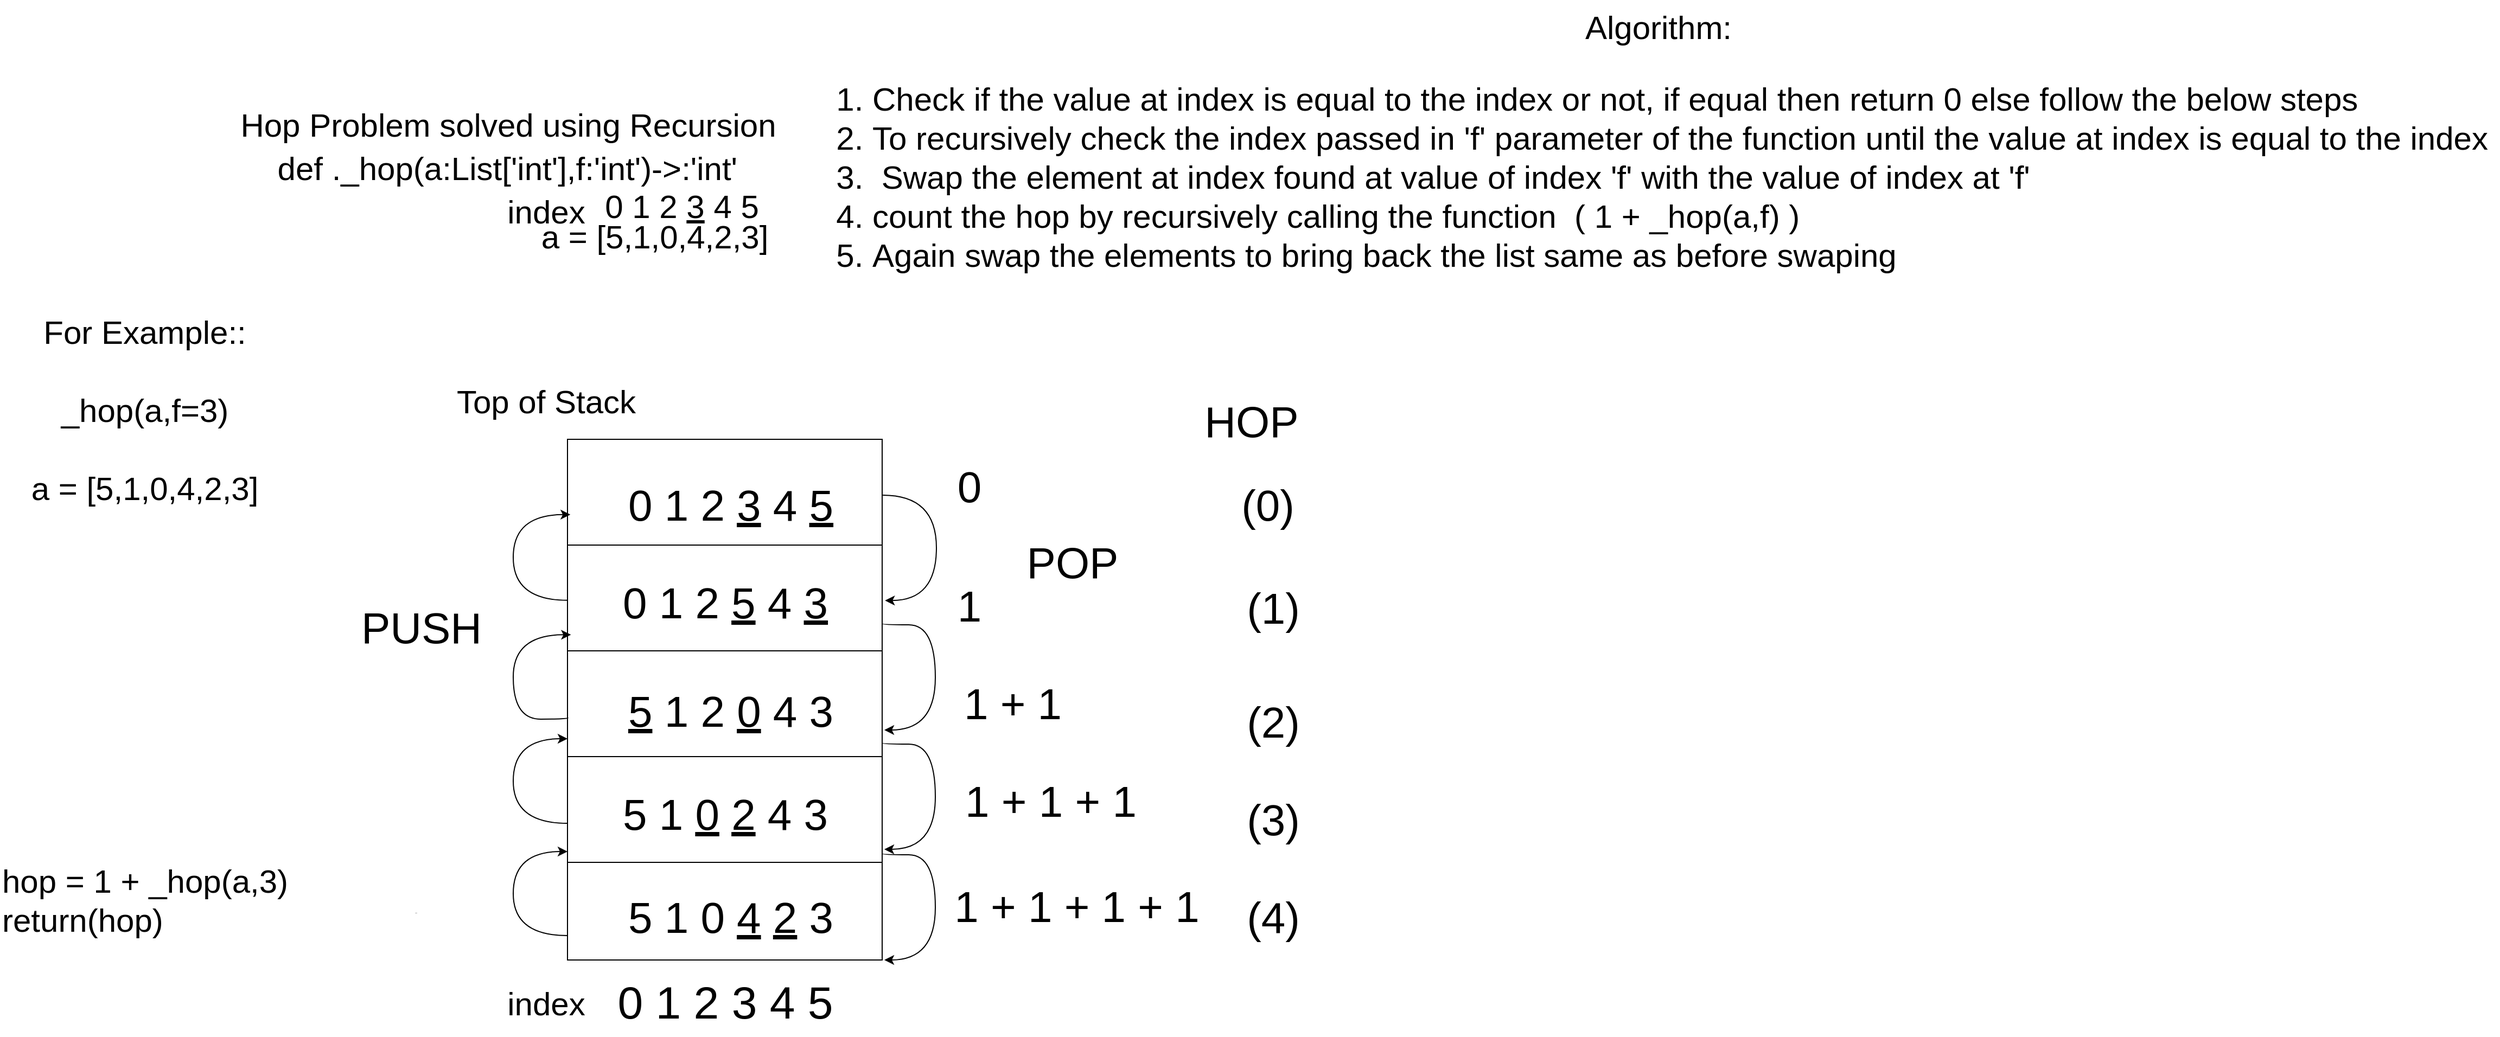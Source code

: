 <mxfile version="23.1.1" type="device">
  <diagram name="Page-1" id="Z6jynxu88uH2bzuVWWKW">
    <mxGraphModel dx="2577" dy="2052" grid="1" gridSize="10" guides="1" tooltips="1" connect="1" arrows="1" fold="1" page="1" pageScale="1" pageWidth="827" pageHeight="1169" math="0" shadow="0">
      <root>
        <mxCell id="0" />
        <mxCell id="1" parent="0" />
        <mxCell id="k96tjlZMluWmBw-avZZF-1" value="Hop Problem solved using Recursion&lt;br style=&quot;font-size: 30px;&quot;&gt;" style="text;html=1;align=center;verticalAlign=middle;resizable=0;points=[];autosize=1;strokeColor=none;fillColor=none;fontSize=30;" parent="1" vertex="1">
          <mxGeometry x="-495" y="-45" width="520" height="50" as="geometry" />
        </mxCell>
        <mxCell id="k96tjlZMluWmBw-avZZF-2" value="&lt;font style=&quot;font-size: 30px;&quot;&gt;&amp;nbsp;def ._hop(a:List[&#39;int&#39;],f:&#39;int&#39;)-&amp;gt;:&#39;int&#39;&lt;/font&gt;" style="text;html=1;align=center;verticalAlign=middle;resizable=0;points=[];autosize=1;strokeColor=none;fillColor=none;fontSize=30;" parent="1" vertex="1">
          <mxGeometry x="-470" y="-5" width="460" height="50" as="geometry" />
        </mxCell>
        <mxCell id="k96tjlZMluWmBw-avZZF-3" value="" style="rounded=0;whiteSpace=wrap;html=1;" parent="1" vertex="1">
          <mxGeometry x="-180" y="270" width="290" height="390" as="geometry" />
        </mxCell>
        <mxCell id="k96tjlZMluWmBw-avZZF-4" value="" style="endArrow=none;html=1;rounded=0;exitX=0;exitY=0.5;exitDx=0;exitDy=0;entryX=1;entryY=0.5;entryDx=0;entryDy=0;" parent="1" source="k96tjlZMluWmBw-avZZF-3" target="k96tjlZMluWmBw-avZZF-3" edge="1">
          <mxGeometry width="50" height="50" relative="1" as="geometry">
            <mxPoint x="20" y="300" as="sourcePoint" />
            <mxPoint x="70" y="250" as="targetPoint" />
          </mxGeometry>
        </mxCell>
        <mxCell id="k96tjlZMluWmBw-avZZF-7" value="" style="endArrow=none;html=1;rounded=0;exitX=0;exitY=0.75;exitDx=0;exitDy=0;entryX=1;entryY=0.75;entryDx=0;entryDy=0;" parent="1" source="k96tjlZMluWmBw-avZZF-3" target="k96tjlZMluWmBw-avZZF-3" edge="1">
          <mxGeometry width="50" height="50" relative="1" as="geometry">
            <mxPoint x="20" y="300" as="sourcePoint" />
            <mxPoint x="70" y="250" as="targetPoint" />
          </mxGeometry>
        </mxCell>
        <mxCell id="k96tjlZMluWmBw-avZZF-8" value="a = [5,1,0,4,2,3]" style="text;html=1;align=center;verticalAlign=middle;resizable=0;points=[];autosize=1;strokeColor=none;fillColor=none;fontSize=30;" parent="1" vertex="1">
          <mxGeometry x="-215" y="58" width="230" height="50" as="geometry" />
        </mxCell>
        <mxCell id="k96tjlZMluWmBw-avZZF-9" value="0 1 2 &lt;u style=&quot;font-size: 30px;&quot;&gt;3&lt;/u&gt; 4 5" style="text;html=1;align=center;verticalAlign=middle;resizable=0;points=[];autosize=1;strokeColor=none;fillColor=none;fontSize=30;" parent="1" vertex="1">
          <mxGeometry x="-160" y="30" width="170" height="50" as="geometry" />
        </mxCell>
        <mxCell id="k96tjlZMluWmBw-avZZF-10" value="index" style="text;html=1;align=center;verticalAlign=middle;resizable=0;points=[];autosize=1;strokeColor=none;fillColor=none;fontSize=30;" parent="1" vertex="1">
          <mxGeometry x="-250" y="35" width="100" height="50" as="geometry" />
        </mxCell>
        <mxCell id="k96tjlZMluWmBw-avZZF-12" value="" style="endArrow=none;html=1;rounded=0;exitX=0;exitY=0.25;exitDx=0;exitDy=0;entryX=1;entryY=0.25;entryDx=0;entryDy=0;" parent="1" source="k96tjlZMluWmBw-avZZF-3" target="k96tjlZMluWmBw-avZZF-3" edge="1">
          <mxGeometry width="50" height="50" relative="1" as="geometry">
            <mxPoint x="-270" y="200" as="sourcePoint" />
            <mxPoint x="-120" y="200" as="targetPoint" />
          </mxGeometry>
        </mxCell>
        <mxCell id="k96tjlZMluWmBw-avZZF-14" value="&lt;div style=&quot;font-size: 30px;&quot;&gt;&lt;font style=&quot;font-size: 30px;&quot;&gt;Algorithm:&lt;/font&gt;&lt;/div&gt;&lt;ol style=&quot;font-size: 30px;&quot;&gt;&lt;li style=&quot;text-align: left; font-size: 30px;&quot;&gt;&lt;font style=&quot;font-size: 30px;&quot;&gt;Check if the value at index is equal to the index or not, if equal then return 0 else follow the below steps&lt;/font&gt;&lt;/li&gt;&lt;li style=&quot;text-align: left; font-size: 30px;&quot;&gt;&lt;font style=&quot;font-size: 30px;&quot;&gt;To recursively check the index passed in &#39;f&#39; parameter of the function&amp;nbsp;&lt;/font&gt;until the value at index is equal to the index&lt;/li&gt;&lt;li style=&quot;text-align: left; font-size: 30px;&quot;&gt;&lt;font style=&quot;font-size: 30px;&quot;&gt;&amp;nbsp;Swap the element at index found at value of index &#39;f&#39; with the value of index at &#39;f&#39;&lt;/font&gt;&lt;/li&gt;&lt;li style=&quot;text-align: left; font-size: 30px;&quot;&gt;&lt;font style=&quot;font-size: 30px;&quot;&gt;count the hop by recursively calling the function&amp;nbsp; ( 1 + _hop(a,f) )&lt;/font&gt;&lt;/li&gt;&lt;li style=&quot;text-align: left; font-size: 30px;&quot;&gt;&lt;font style=&quot;font-size: 30px;&quot;&gt;Again swap the elements to bring back the list same as before swaping&lt;/font&gt;&lt;/li&gt;&lt;/ol&gt;" style="text;html=1;align=center;verticalAlign=middle;resizable=0;points=[];autosize=1;strokeColor=none;fillColor=none;fontSize=30;" parent="1" vertex="1">
          <mxGeometry x="50" y="-135" width="1550" height="290" as="geometry" />
        </mxCell>
        <mxCell id="k96tjlZMluWmBw-avZZF-17" value="&lt;font style=&quot;font-size: 30px;&quot;&gt;For Example::&lt;br style=&quot;font-size: 30px;&quot;&gt;&lt;br style=&quot;font-size: 30px;&quot;&gt;_hop(a,f=3)&lt;br style=&quot;font-size: 30px;&quot;&gt;&lt;br style=&quot;font-size: 30px;&quot;&gt;a = [5,1,0,4,2,3]&lt;/font&gt;" style="text;html=1;align=center;verticalAlign=middle;resizable=0;points=[];autosize=1;strokeColor=none;fillColor=none;strokeWidth=1;fontSize=30;" parent="1" vertex="1">
          <mxGeometry x="-685" y="148" width="230" height="190" as="geometry" />
        </mxCell>
        <mxCell id="k96tjlZMluWmBw-avZZF-18" value="hop = 1 + _hop(a,3)&#xa;return(hop)&#xa;" style="text;align=left;verticalAlign=middle;resizable=0;points=[];autosize=1;strokeColor=none;fillColor=none;fontSize=30;" parent="1" vertex="1">
          <mxGeometry x="-703" y="665" width="290" height="90" as="geometry" />
        </mxCell>
        <mxCell id="k96tjlZMluWmBw-avZZF-23" value="" style="rounded=0;whiteSpace=wrap;html=1;" parent="1" vertex="1">
          <mxGeometry x="-180" y="660" width="290" height="90" as="geometry" />
        </mxCell>
        <mxCell id="k96tjlZMluWmBw-avZZF-27" value="" style="endArrow=classic;html=1;rounded=0;edgeStyle=orthogonalEdgeStyle;exitX=0;exitY=0.75;exitDx=0;exitDy=0;curved=1;" parent="1" source="k96tjlZMluWmBw-avZZF-23" edge="1">
          <mxGeometry width="50" height="50" relative="1" as="geometry">
            <mxPoint x="-263" y="797" as="sourcePoint" />
            <mxPoint x="-180" y="650" as="targetPoint" />
            <Array as="points">
              <mxPoint x="-230" y="728" />
              <mxPoint x="-230" y="650" />
            </Array>
          </mxGeometry>
        </mxCell>
        <mxCell id="k96tjlZMluWmBw-avZZF-28" value="&lt;font style=&quot;font-size: 42px;&quot;&gt;0 1 2 3 4 5&lt;/font&gt;" style="text;html=1;align=center;verticalAlign=middle;resizable=0;points=[];autosize=1;strokeColor=none;fillColor=none;strokeWidth=8;" parent="1" vertex="1">
          <mxGeometry x="-145" y="760" width="220" height="60" as="geometry" />
        </mxCell>
        <mxCell id="k96tjlZMluWmBw-avZZF-29" value="" style="endArrow=classic;html=1;rounded=0;edgeStyle=orthogonalEdgeStyle;exitX=0;exitY=0.75;exitDx=0;exitDy=0;curved=1;" parent="1" edge="1">
          <mxGeometry width="50" height="50" relative="1" as="geometry">
            <mxPoint x="-180" y="624" as="sourcePoint" />
            <mxPoint x="-180" y="546" as="targetPoint" />
            <Array as="points">
              <mxPoint x="-230" y="624" />
              <mxPoint x="-230" y="546" />
            </Array>
          </mxGeometry>
        </mxCell>
        <mxCell id="k96tjlZMluWmBw-avZZF-30" value="" style="endArrow=classic;html=1;rounded=0;edgeStyle=orthogonalEdgeStyle;exitX=0.004;exitY=0.637;exitDx=0;exitDy=0;curved=1;exitPerimeter=0;entryX=0.009;entryY=0.178;entryDx=0;entryDy=0;entryPerimeter=0;" parent="1" target="k96tjlZMluWmBw-avZZF-3" edge="1">
          <mxGeometry width="50" height="50" relative="1" as="geometry">
            <mxPoint x="-180.0" y="418.43" as="sourcePoint" />
            <mxPoint x="-186.16" y="340" as="targetPoint" />
            <Array as="points">
              <mxPoint x="-230" y="418" />
              <mxPoint x="-230" y="339" />
            </Array>
          </mxGeometry>
        </mxCell>
        <mxCell id="k96tjlZMluWmBw-avZZF-31" value="" style="endArrow=classic;html=1;rounded=0;edgeStyle=orthogonalEdgeStyle;exitX=0.002;exitY=0.658;exitDx=0;exitDy=0;curved=1;exitPerimeter=0;entryX=0.011;entryY=0.462;entryDx=0;entryDy=0;entryPerimeter=0;" parent="1" source="k96tjlZMluWmBw-avZZF-3" target="k96tjlZMluWmBw-avZZF-3" edge="1">
          <mxGeometry width="50" height="50" relative="1" as="geometry">
            <mxPoint x="-169" y="528" as="sourcePoint" />
            <mxPoint x="-175" y="450" as="targetPoint" />
            <Array as="points">
              <mxPoint x="-179" y="528" />
              <mxPoint x="-230" y="528" />
              <mxPoint x="-230" y="450" />
            </Array>
          </mxGeometry>
        </mxCell>
        <mxCell id="k96tjlZMluWmBw-avZZF-32" value="&lt;span style=&quot;font-size: 40px;&quot;&gt;5 1 0 &lt;u&gt;4&lt;/u&gt; &lt;u&gt;2&lt;/u&gt; 3&lt;/span&gt;" style="text;html=1;align=center;verticalAlign=middle;resizable=0;points=[];autosize=1;strokeColor=none;fillColor=none;" parent="1" vertex="1">
          <mxGeometry x="-135" y="680" width="210" height="60" as="geometry" />
        </mxCell>
        <mxCell id="k96tjlZMluWmBw-avZZF-34" value="&lt;span style=&quot;font-size: 40px;&quot;&gt;5 1 &lt;u&gt;0&lt;/u&gt; &lt;u&gt;2&lt;/u&gt; 4 3&lt;/span&gt;" style="text;html=1;align=center;verticalAlign=middle;resizable=0;points=[];autosize=1;strokeColor=none;fillColor=none;" parent="1" vertex="1">
          <mxGeometry x="-140" y="585" width="210" height="60" as="geometry" />
        </mxCell>
        <mxCell id="k96tjlZMluWmBw-avZZF-35" value="&lt;span style=&quot;font-size: 40px;&quot;&gt;&lt;u&gt;5&lt;/u&gt; 1 2 &lt;u&gt;0&lt;/u&gt;&amp;nbsp;4&amp;nbsp;3&lt;/span&gt;" style="text;html=1;align=center;verticalAlign=middle;resizable=0;points=[];autosize=1;strokeColor=none;fillColor=none;" parent="1" vertex="1">
          <mxGeometry x="-135" y="490" width="210" height="60" as="geometry" />
        </mxCell>
        <mxCell id="k96tjlZMluWmBw-avZZF-36" value="&lt;span style=&quot;font-size: 40px;&quot;&gt;0 1 2 &lt;u&gt;5&lt;/u&gt; 4 &lt;u&gt;3&lt;/u&gt;&lt;/span&gt;" style="text;html=1;align=center;verticalAlign=middle;resizable=0;points=[];autosize=1;strokeColor=none;fillColor=none;" parent="1" vertex="1">
          <mxGeometry x="-140" y="390" width="210" height="60" as="geometry" />
        </mxCell>
        <mxCell id="k96tjlZMluWmBw-avZZF-38" value="&lt;span style=&quot;font-size: 40px;&quot;&gt;0 1 2 &lt;u&gt;3&lt;/u&gt;&amp;nbsp;4 &lt;u&gt;5&lt;/u&gt;&lt;/span&gt;" style="text;html=1;align=center;verticalAlign=middle;resizable=0;points=[];autosize=1;strokeColor=none;fillColor=none;" parent="1" vertex="1">
          <mxGeometry x="-135" y="300" width="210" height="60" as="geometry" />
        </mxCell>
        <mxCell id="k96tjlZMluWmBw-avZZF-41" value="" style="endArrow=classic;html=1;rounded=0;edgeStyle=orthogonalEdgeStyle;exitX=1.002;exitY=0.132;exitDx=0;exitDy=0;curved=1;exitPerimeter=0;entryX=1.009;entryY=0.381;entryDx=0;entryDy=0;entryPerimeter=0;" parent="1" source="k96tjlZMluWmBw-avZZF-3" target="k96tjlZMluWmBw-avZZF-3" edge="1">
          <mxGeometry width="50" height="50" relative="1" as="geometry">
            <mxPoint x="190.01" y="340" as="sourcePoint" />
            <mxPoint x="196.17" y="418.43" as="targetPoint" />
            <Array as="points">
              <mxPoint x="160" y="322" />
              <mxPoint x="160" y="419" />
            </Array>
          </mxGeometry>
        </mxCell>
        <mxCell id="k96tjlZMluWmBw-avZZF-42" value="" style="endArrow=classic;html=1;rounded=0;edgeStyle=orthogonalEdgeStyle;exitX=1.002;exitY=0.132;exitDx=0;exitDy=0;curved=1;exitPerimeter=0;entryX=1.009;entryY=0.381;entryDx=0;entryDy=0;entryPerimeter=0;" parent="1" edge="1">
          <mxGeometry width="50" height="50" relative="1" as="geometry">
            <mxPoint x="110" y="440" as="sourcePoint" />
            <mxPoint x="112" y="538" as="targetPoint" />
            <Array as="points">
              <mxPoint x="159" y="441" />
              <mxPoint x="159" y="538" />
            </Array>
          </mxGeometry>
        </mxCell>
        <mxCell id="k96tjlZMluWmBw-avZZF-43" value="" style="endArrow=classic;html=1;rounded=0;edgeStyle=orthogonalEdgeStyle;exitX=1.002;exitY=0.132;exitDx=0;exitDy=0;curved=1;exitPerimeter=0;entryX=1.009;entryY=0.381;entryDx=0;entryDy=0;entryPerimeter=0;" parent="1" edge="1">
          <mxGeometry width="50" height="50" relative="1" as="geometry">
            <mxPoint x="110" y="550" as="sourcePoint" />
            <mxPoint x="112" y="648" as="targetPoint" />
            <Array as="points">
              <mxPoint x="159" y="551" />
              <mxPoint x="159" y="648" />
            </Array>
          </mxGeometry>
        </mxCell>
        <mxCell id="k96tjlZMluWmBw-avZZF-44" value="" style="endArrow=classic;html=1;rounded=0;edgeStyle=orthogonalEdgeStyle;exitX=1.002;exitY=0.132;exitDx=0;exitDy=0;curved=1;exitPerimeter=0;entryX=1.009;entryY=0.381;entryDx=0;entryDy=0;entryPerimeter=0;" parent="1" edge="1">
          <mxGeometry width="50" height="50" relative="1" as="geometry">
            <mxPoint x="110" y="652" as="sourcePoint" />
            <mxPoint x="112" y="750" as="targetPoint" />
            <Array as="points">
              <mxPoint x="159" y="653" />
              <mxPoint x="159" y="750" />
            </Array>
          </mxGeometry>
        </mxCell>
        <mxCell id="k96tjlZMluWmBw-avZZF-46" value="&lt;font style=&quot;font-size: 40px;&quot;&gt;0&lt;/font&gt;" style="text;html=1;align=center;verticalAlign=middle;resizable=0;points=[];autosize=1;strokeColor=none;fillColor=none;" parent="1" vertex="1">
          <mxGeometry x="165" y="283" width="50" height="60" as="geometry" />
        </mxCell>
        <mxCell id="k96tjlZMluWmBw-avZZF-47" value="&lt;font style=&quot;font-size: 40px;&quot;&gt;1&lt;/font&gt;" style="text;html=1;align=center;verticalAlign=middle;resizable=0;points=[];autosize=1;strokeColor=none;fillColor=none;" parent="1" vertex="1">
          <mxGeometry x="165" y="393" width="50" height="60" as="geometry" />
        </mxCell>
        <mxCell id="k96tjlZMluWmBw-avZZF-48" value="&lt;font style=&quot;font-size: 40px;&quot;&gt;1 + 1&lt;/font&gt;" style="text;html=1;align=center;verticalAlign=middle;resizable=0;points=[];autosize=1;strokeColor=none;fillColor=none;" parent="1" vertex="1">
          <mxGeometry x="175" y="483" width="110" height="60" as="geometry" />
        </mxCell>
        <mxCell id="k96tjlZMluWmBw-avZZF-49" value="&lt;font style=&quot;font-size: 40px;&quot;&gt;1 + 1 + 1&lt;/font&gt;" style="text;html=1;align=center;verticalAlign=middle;resizable=0;points=[];autosize=1;strokeColor=none;fillColor=none;" parent="1" vertex="1">
          <mxGeometry x="175" y="573" width="180" height="60" as="geometry" />
        </mxCell>
        <mxCell id="k96tjlZMluWmBw-avZZF-50" value="&lt;font style=&quot;font-size: 40px;&quot;&gt;1 + 1 + 1 + 1&lt;/font&gt;" style="text;html=1;align=center;verticalAlign=middle;resizable=0;points=[];autosize=1;strokeColor=none;fillColor=none;" parent="1" vertex="1">
          <mxGeometry x="164" y="670" width="250" height="60" as="geometry" />
        </mxCell>
        <mxCell id="k96tjlZMluWmBw-avZZF-51" value="&lt;span style=&quot;font-size: 30px;&quot;&gt;Top of Stack&lt;/span&gt;" style="text;html=1;align=center;verticalAlign=middle;resizable=0;points=[];autosize=1;strokeColor=none;fillColor=none;" parent="1" vertex="1">
          <mxGeometry x="-295" y="210" width="190" height="50" as="geometry" />
        </mxCell>
        <mxCell id="k96tjlZMluWmBw-avZZF-52" value="&lt;font style=&quot;font-size: 1px;&quot;&gt;Text&lt;/font&gt;" style="text;html=1;align=center;verticalAlign=middle;resizable=0;points=[];autosize=1;strokeColor=none;fillColor=none;" parent="1" vertex="1">
          <mxGeometry x="-335" y="688" width="30" height="30" as="geometry" />
        </mxCell>
        <mxCell id="k96tjlZMluWmBw-avZZF-54" value="index" style="text;html=1;align=center;verticalAlign=middle;resizable=0;points=[];autosize=1;strokeColor=none;fillColor=none;fontSize=30;" parent="1" vertex="1">
          <mxGeometry x="-250" y="765" width="100" height="50" as="geometry" />
        </mxCell>
        <mxCell id="k96tjlZMluWmBw-avZZF-55" value="&lt;font style=&quot;font-size: 40px;&quot;&gt;(1)&lt;/font&gt;" style="text;html=1;align=center;verticalAlign=middle;resizable=0;points=[];autosize=1;strokeColor=none;fillColor=none;" parent="1" vertex="1">
          <mxGeometry x="435" y="395" width="70" height="60" as="geometry" />
        </mxCell>
        <mxCell id="k96tjlZMluWmBw-avZZF-56" value="&lt;font style=&quot;font-size: 40px;&quot;&gt;(0)&lt;/font&gt;" style="text;html=1;align=center;verticalAlign=middle;resizable=0;points=[];autosize=1;strokeColor=none;fillColor=none;" parent="1" vertex="1">
          <mxGeometry x="430" y="300" width="70" height="60" as="geometry" />
        </mxCell>
        <mxCell id="k96tjlZMluWmBw-avZZF-57" value="&lt;font style=&quot;font-size: 40px;&quot;&gt;(2)&lt;/font&gt;" style="text;html=1;align=center;verticalAlign=middle;resizable=0;points=[];autosize=1;strokeColor=none;fillColor=none;" parent="1" vertex="1">
          <mxGeometry x="435" y="500" width="70" height="60" as="geometry" />
        </mxCell>
        <mxCell id="k96tjlZMluWmBw-avZZF-58" value="&lt;font style=&quot;font-size: 40px;&quot;&gt;(3)&lt;/font&gt;" style="text;html=1;align=center;verticalAlign=middle;resizable=0;points=[];autosize=1;strokeColor=none;fillColor=none;" parent="1" vertex="1">
          <mxGeometry x="435" y="590" width="70" height="60" as="geometry" />
        </mxCell>
        <mxCell id="k96tjlZMluWmBw-avZZF-59" value="&lt;font style=&quot;font-size: 40px;&quot;&gt;(4)&lt;/font&gt;" style="text;html=1;align=center;verticalAlign=middle;resizable=0;points=[];autosize=1;strokeColor=none;fillColor=none;" parent="1" vertex="1">
          <mxGeometry x="435" y="680" width="70" height="60" as="geometry" />
        </mxCell>
        <mxCell id="k96tjlZMluWmBw-avZZF-60" value="&lt;font style=&quot;font-size: 40px;&quot;&gt;HOP&lt;/font&gt;" style="text;html=1;align=center;verticalAlign=middle;resizable=0;points=[];autosize=1;strokeColor=none;fillColor=none;" parent="1" vertex="1">
          <mxGeometry x="395" y="223" width="110" height="60" as="geometry" />
        </mxCell>
        <mxCell id="k96tjlZMluWmBw-avZZF-61" value="&lt;font style=&quot;font-size: 40px;&quot;&gt;POP&lt;/font&gt;" style="text;html=1;align=center;verticalAlign=middle;resizable=0;points=[];autosize=1;strokeColor=none;fillColor=none;" parent="1" vertex="1">
          <mxGeometry x="230" y="353" width="110" height="60" as="geometry" />
        </mxCell>
        <mxCell id="k96tjlZMluWmBw-avZZF-62" value="&lt;font style=&quot;font-size: 40px;&quot;&gt;PUSH&lt;/font&gt;" style="text;html=1;align=center;verticalAlign=middle;resizable=0;points=[];autosize=1;strokeColor=none;fillColor=none;" parent="1" vertex="1">
          <mxGeometry x="-380" y="413" width="130" height="60" as="geometry" />
        </mxCell>
      </root>
    </mxGraphModel>
  </diagram>
</mxfile>
